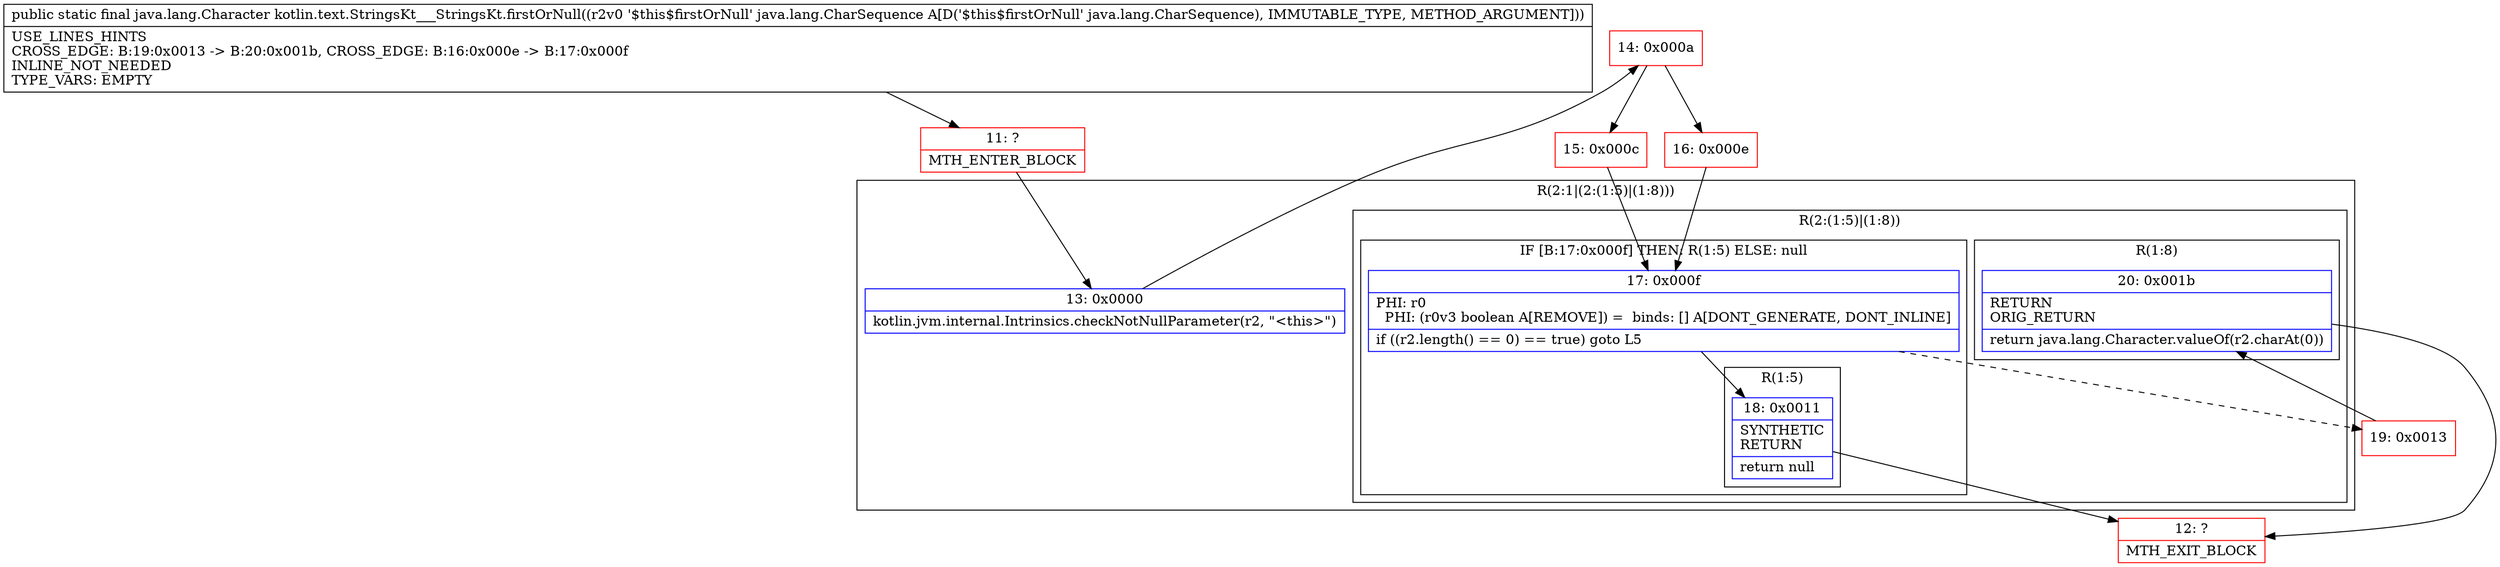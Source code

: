 digraph "CFG forkotlin.text.StringsKt___StringsKt.firstOrNull(Ljava\/lang\/CharSequence;)Ljava\/lang\/Character;" {
subgraph cluster_Region_811425729 {
label = "R(2:1|(2:(1:5)|(1:8)))";
node [shape=record,color=blue];
Node_13 [shape=record,label="{13\:\ 0x0000|kotlin.jvm.internal.Intrinsics.checkNotNullParameter(r2, \"\<this\>\")\l}"];
subgraph cluster_Region_1279371922 {
label = "R(2:(1:5)|(1:8))";
node [shape=record,color=blue];
subgraph cluster_IfRegion_790266835 {
label = "IF [B:17:0x000f] THEN: R(1:5) ELSE: null";
node [shape=record,color=blue];
Node_17 [shape=record,label="{17\:\ 0x000f|PHI: r0 \l  PHI: (r0v3 boolean A[REMOVE]) =  binds: [] A[DONT_GENERATE, DONT_INLINE]\l|if ((r2.length() == 0) == true) goto L5\l}"];
subgraph cluster_Region_999601230 {
label = "R(1:5)";
node [shape=record,color=blue];
Node_18 [shape=record,label="{18\:\ 0x0011|SYNTHETIC\lRETURN\l|return null\l}"];
}
}
subgraph cluster_Region_1642944426 {
label = "R(1:8)";
node [shape=record,color=blue];
Node_20 [shape=record,label="{20\:\ 0x001b|RETURN\lORIG_RETURN\l|return java.lang.Character.valueOf(r2.charAt(0))\l}"];
}
}
}
Node_11 [shape=record,color=red,label="{11\:\ ?|MTH_ENTER_BLOCK\l}"];
Node_14 [shape=record,color=red,label="{14\:\ 0x000a}"];
Node_15 [shape=record,color=red,label="{15\:\ 0x000c}"];
Node_12 [shape=record,color=red,label="{12\:\ ?|MTH_EXIT_BLOCK\l}"];
Node_19 [shape=record,color=red,label="{19\:\ 0x0013}"];
Node_16 [shape=record,color=red,label="{16\:\ 0x000e}"];
MethodNode[shape=record,label="{public static final java.lang.Character kotlin.text.StringsKt___StringsKt.firstOrNull((r2v0 '$this$firstOrNull' java.lang.CharSequence A[D('$this$firstOrNull' java.lang.CharSequence), IMMUTABLE_TYPE, METHOD_ARGUMENT]))  | USE_LINES_HINTS\lCROSS_EDGE: B:19:0x0013 \-\> B:20:0x001b, CROSS_EDGE: B:16:0x000e \-\> B:17:0x000f\lINLINE_NOT_NEEDED\lTYPE_VARS: EMPTY\l}"];
MethodNode -> Node_11;Node_13 -> Node_14;
Node_17 -> Node_18;
Node_17 -> Node_19[style=dashed];
Node_18 -> Node_12;
Node_20 -> Node_12;
Node_11 -> Node_13;
Node_14 -> Node_15;
Node_14 -> Node_16;
Node_15 -> Node_17;
Node_19 -> Node_20;
Node_16 -> Node_17;
}

